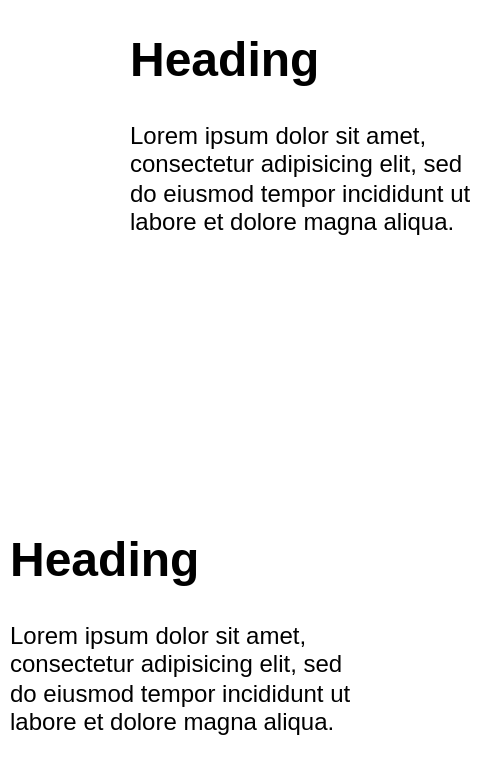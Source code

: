 <mxfile version="22.0.4" type="github">
  <diagram name="第 1 页" id="uHj-V4ptDd7D3md28fQi">
    <mxGraphModel dx="792" dy="1180" grid="1" gridSize="10" guides="1" tooltips="1" connect="1" arrows="1" fold="1" page="1" pageScale="1" pageWidth="827" pageHeight="1169" math="0" shadow="0">
      <root>
        <mxCell id="0" />
        <mxCell id="1" parent="0" />
        <mxCell id="RHIHOoGY7Q627XHCGqM9-1" value="&lt;h1&gt;Heading&lt;/h1&gt;&lt;p&gt;Lorem ipsum dolor sit amet, consectetur adipisicing elit, sed do eiusmod tempor incididunt ut labore et dolore magna aliqua.&lt;/p&gt;" style="text;html=1;strokeColor=none;fillColor=none;spacing=5;spacingTop=-20;whiteSpace=wrap;overflow=hidden;rounded=0;" vertex="1" parent="1">
          <mxGeometry x="310" y="540" width="190" height="120" as="geometry" />
        </mxCell>
        <mxCell id="RHIHOoGY7Q627XHCGqM9-2" value="&lt;h1&gt;Heading&lt;/h1&gt;&lt;p&gt;Lorem ipsum dolor sit amet, consectetur adipisicing elit, sed do eiusmod tempor incididunt ut labore et dolore magna aliqua.&lt;/p&gt;" style="text;html=1;strokeColor=none;fillColor=none;spacing=5;spacingTop=-20;whiteSpace=wrap;overflow=hidden;rounded=0;" vertex="1" parent="1">
          <mxGeometry x="370" y="290" width="190" height="120" as="geometry" />
        </mxCell>
      </root>
    </mxGraphModel>
  </diagram>
</mxfile>
